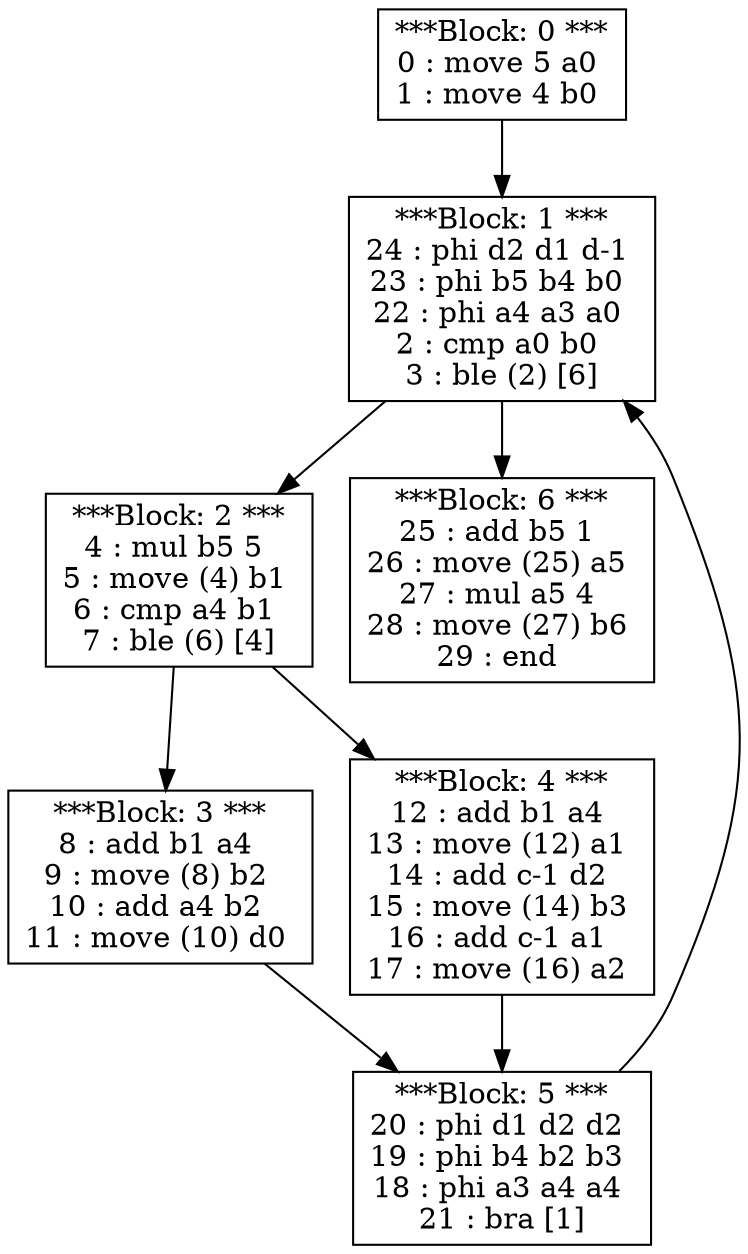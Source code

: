 digraph structs {
0 [shape=record,label="***Block: 0 ***\n0 : move 5 a0 \n1 : move 4 b0 \n"]
1 [shape=record,label="***Block: 1 ***\n24 : phi d2 d1 d-1 \n23 : phi b5 b4 b0 \n22 : phi a4 a3 a0 \n2 : cmp a0 b0 \n3 : ble (2) [6]\n"]
2 [shape=record,label="***Block: 2 ***\n4 : mul b5 5 \n5 : move (4) b1 \n6 : cmp a4 b1 \n7 : ble (6) [4]\n"]
3 [shape=record,label="***Block: 3 ***\n8 : add b1 a4 \n9 : move (8) b2 \n10 : add a4 b2 \n11 : move (10) d0 \n"]
5 [shape=record,label="***Block: 5 ***\n20 : phi d1 d2 d2 \n19 : phi b4 b2 b3 \n18 : phi a3 a4 a4 \n21 : bra [1]\n"]
4 [shape=record,label="***Block: 4 ***\n12 : add b1 a4 \n13 : move (12) a1 \n14 : add c-1 d2 \n15 : move (14) b3 \n16 : add c-1 a1 \n17 : move (16) a2 \n"]
6 [shape=record,label="***Block: 6 ***\n25 : add b5 1 \n26 : move (25) a5 \n27 : mul a5 4 \n28 : move (27) b6 \n29 : end \n"]
0 -> 1;
1 -> 2;
2 -> 3;
3 -> 5;
5 -> 1;
2 -> 4;
4 -> 5;
1 -> 6;

}
